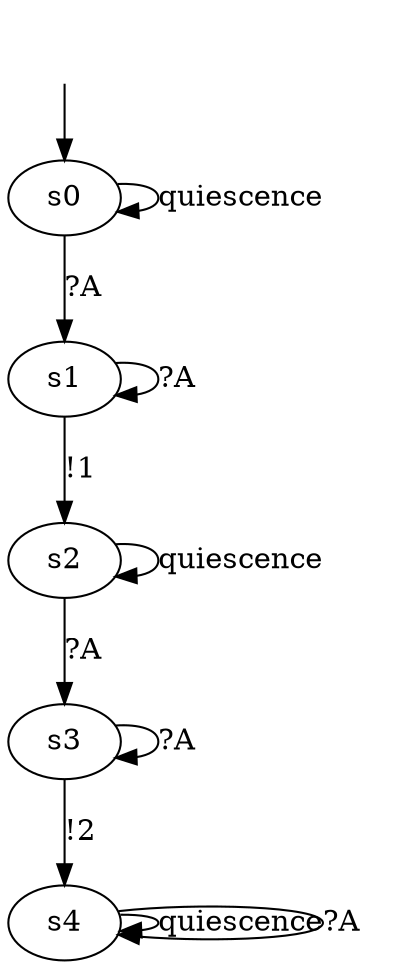 digraph "../../DotModels/Iolts/03_iolts" {
s0 [label=s0];
s1 [label=s1];
s2 [label=s2];
s3 [label=s3];
s4 [label=s4];
s0 -> s0  [label=quiescence];
s0 -> s1  [label="?A"];
s1 -> s2  [label="!1"];
s1 -> s1  [label="?A"];
s2 -> s2  [label=quiescence];
s2 -> s3  [label="?A"];
s3 -> s4  [label="!2"];
s3 -> s3  [label="?A"];
s4 -> s4  [label=quiescence];
s4 -> s4  [label="?A"];
__start0 [label="", shape=none];
__start0 -> s0  [label=""];
}

